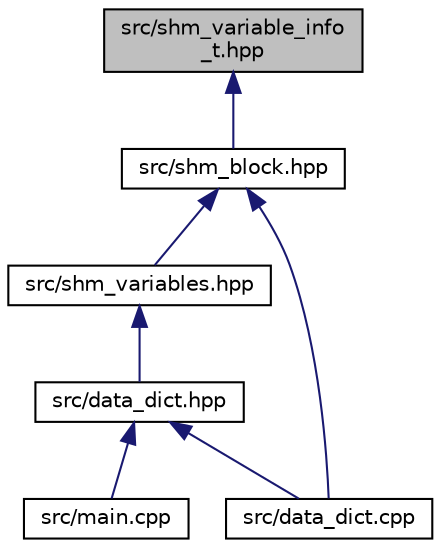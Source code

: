 digraph "src/shm_variable_info_t.hpp"
{
 // LATEX_PDF_SIZE
  edge [fontname="Helvetica",fontsize="10",labelfontname="Helvetica",labelfontsize="10"];
  node [fontname="Helvetica",fontsize="10",shape=record];
  Node1 [label="src/shm_variable_info\l_t.hpp",height=0.2,width=0.4,color="black", fillcolor="grey75", style="filled", fontcolor="black",tooltip=" "];
  Node1 -> Node2 [dir="back",color="midnightblue",fontsize="10",style="solid"];
  Node2 [label="src/shm_block.hpp",height=0.2,width=0.4,color="black", fillcolor="white", style="filled",URL="$shm__block_8hpp.html",tooltip=" "];
  Node2 -> Node3 [dir="back",color="midnightblue",fontsize="10",style="solid"];
  Node3 [label="src/shm_variables.hpp",height=0.2,width=0.4,color="black", fillcolor="white", style="filled",URL="$shm__variables_8hpp.html",tooltip=" "];
  Node3 -> Node4 [dir="back",color="midnightblue",fontsize="10",style="solid"];
  Node4 [label="src/data_dict.hpp",height=0.2,width=0.4,color="black", fillcolor="white", style="filled",URL="$data__dict_8hpp.html",tooltip=" "];
  Node4 -> Node5 [dir="back",color="midnightblue",fontsize="10",style="solid"];
  Node5 [label="src/data_dict.cpp",height=0.2,width=0.4,color="black", fillcolor="white", style="filled",URL="$data__dict_8cpp.html",tooltip=" "];
  Node4 -> Node6 [dir="back",color="midnightblue",fontsize="10",style="solid"];
  Node6 [label="src/main.cpp",height=0.2,width=0.4,color="black", fillcolor="white", style="filled",URL="$main_8cpp.html",tooltip=" "];
  Node2 -> Node5 [dir="back",color="midnightblue",fontsize="10",style="solid"];
}
